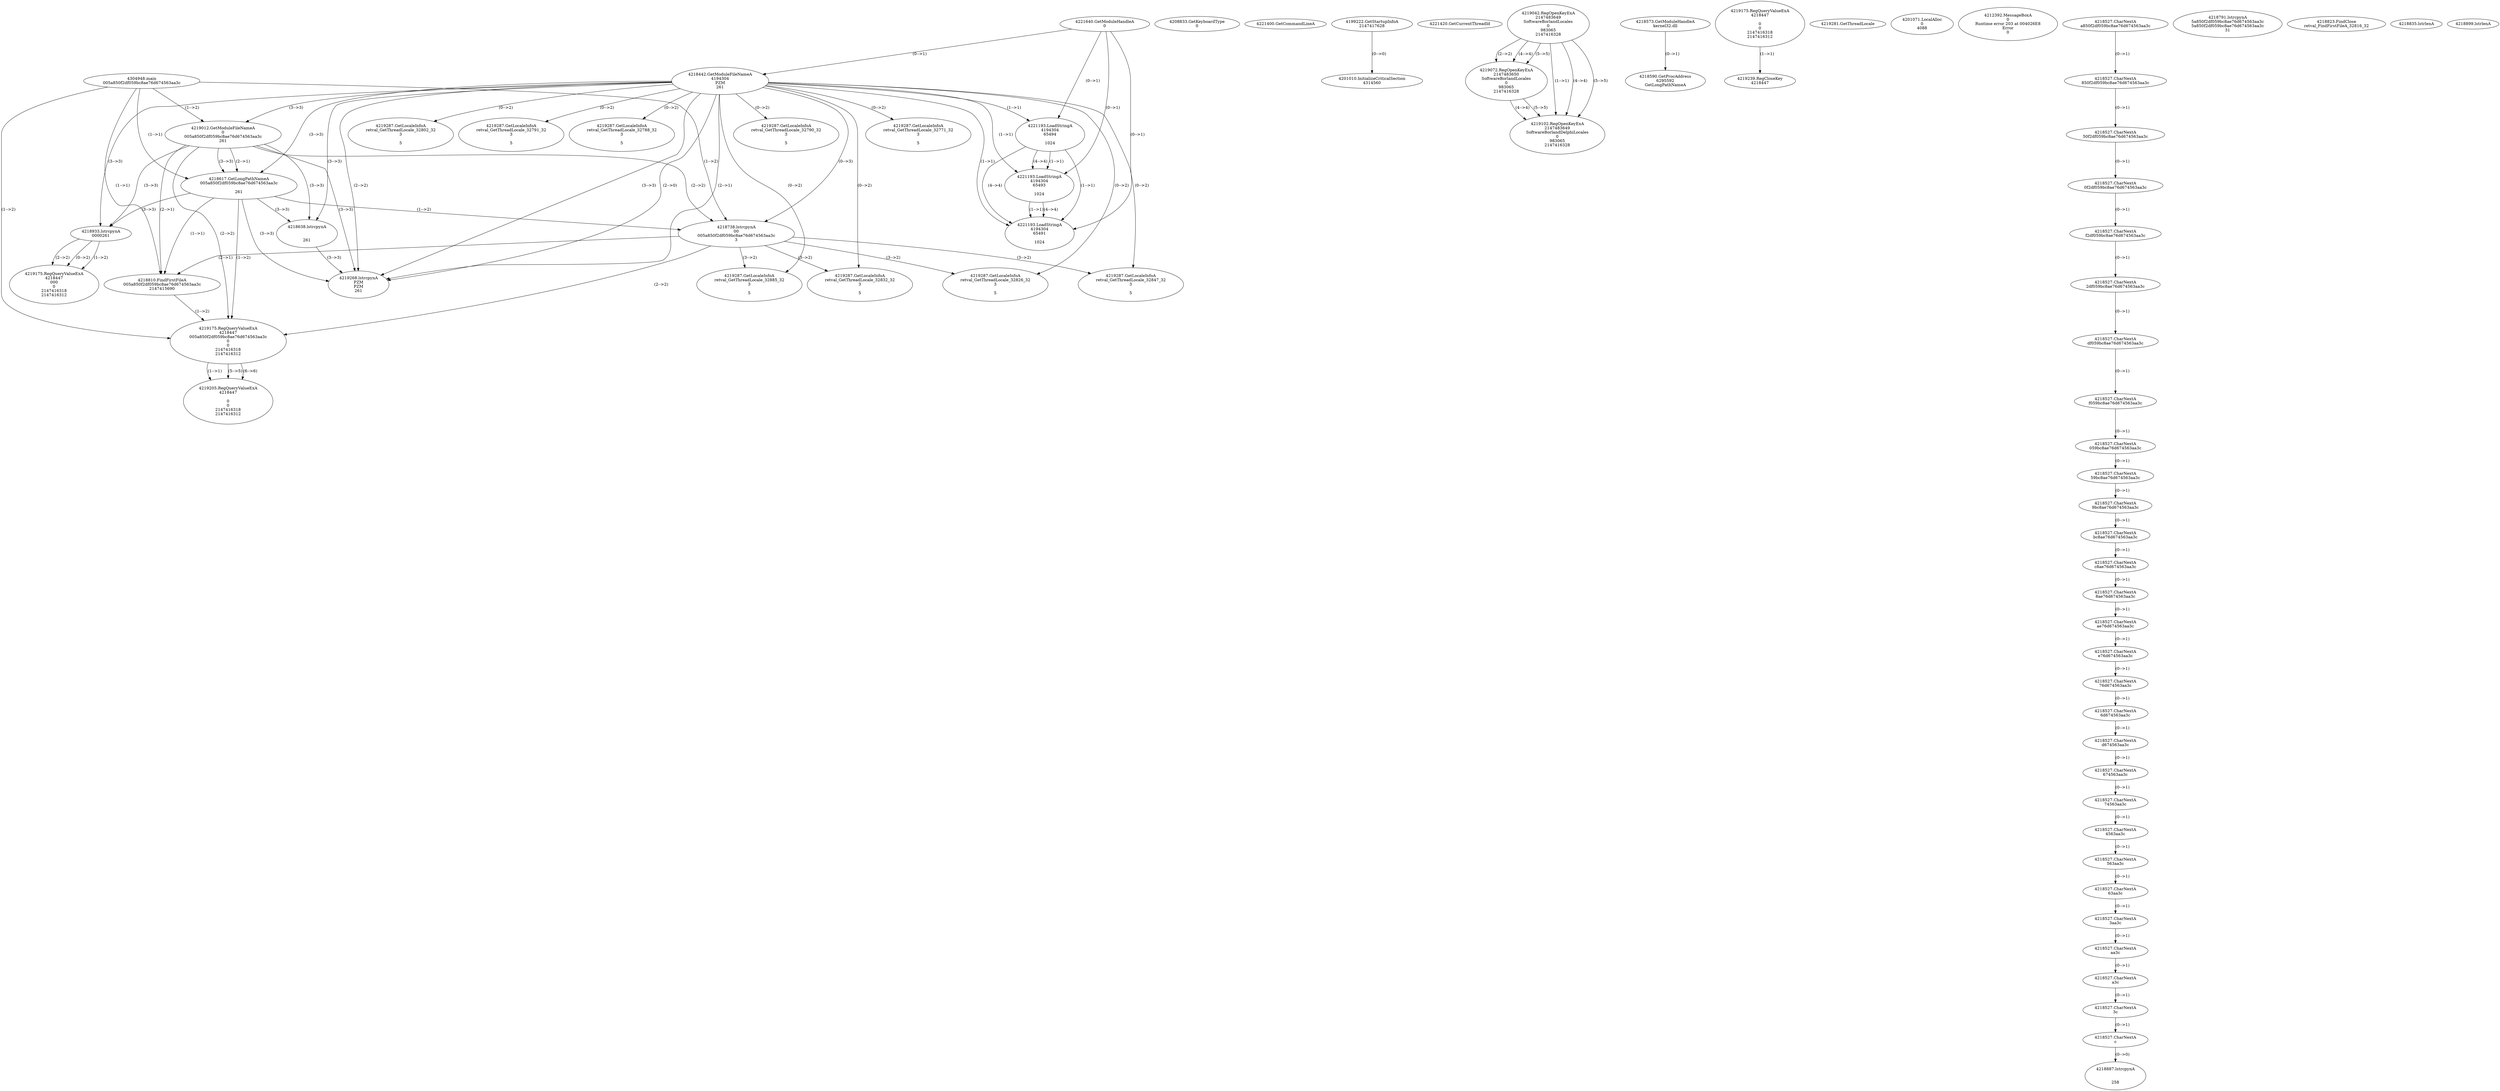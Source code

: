 // Global SCDG with merge call
digraph {
	0 [label="4304948.main
005a850f2df059bc8ae76d674563aa3c"]
	1 [label="4221640.GetModuleHandleA
0"]
	2 [label="4208833.GetKeyboardType
0"]
	3 [label="4221400.GetCommandLineA
"]
	4 [label="4199222.GetStartupInfoA
2147417628"]
	5 [label="4221420.GetCurrentThreadId
"]
	6 [label="4218442.GetModuleFileNameA
4194304
PZM
261"]
	1 -> 6 [label="(0-->1)"]
	7 [label="4219012.GetModuleFileNameA
0
005a850f2df059bc8ae76d674563aa3c
261"]
	0 -> 7 [label="(1-->2)"]
	6 -> 7 [label="(3-->3)"]
	8 [label="4219042.RegOpenKeyExA
2147483649
Software\Borland\Locales
0
983065
2147416328"]
	9 [label="4219072.RegOpenKeyExA
2147483650
Software\Borland\Locales
0
983065
2147416328"]
	8 -> 9 [label="(2-->2)"]
	8 -> 9 [label="(4-->4)"]
	8 -> 9 [label="(5-->5)"]
	10 [label="4218573.GetModuleHandleA
kernel32.dll"]
	11 [label="4218590.GetProcAddress
6295592
GetLongPathNameA"]
	10 -> 11 [label="(0-->1)"]
	12 [label="4218617.GetLongPathNameA
005a850f2df059bc8ae76d674563aa3c

261"]
	0 -> 12 [label="(1-->1)"]
	7 -> 12 [label="(2-->1)"]
	6 -> 12 [label="(3-->3)"]
	7 -> 12 [label="(3-->3)"]
	13 [label="4218638.lstrcpynA


261"]
	6 -> 13 [label="(3-->3)"]
	7 -> 13 [label="(3-->3)"]
	12 -> 13 [label="(3-->3)"]
	14 [label="4219175.RegQueryValueExA
4218447

0
0
2147416318
2147416312"]
	15 [label="4219239.RegCloseKey
4218447"]
	14 -> 15 [label="(1-->1)"]
	16 [label="4219268.lstrcpynA
PZM
PZM
261"]
	6 -> 16 [label="(2-->1)"]
	6 -> 16 [label="(2-->2)"]
	6 -> 16 [label="(3-->3)"]
	7 -> 16 [label="(3-->3)"]
	12 -> 16 [label="(3-->3)"]
	13 -> 16 [label="(3-->3)"]
	6 -> 16 [label="(2-->0)"]
	17 [label="4219281.GetThreadLocale
"]
	18 [label="4219287.GetLocaleInfoA
retval_GetThreadLocale_32790_32
3

5"]
	6 -> 18 [label="(0-->2)"]
	19 [label="4221193.LoadStringA
4194304
65494

1024"]
	1 -> 19 [label="(0-->1)"]
	6 -> 19 [label="(1-->1)"]
	20 [label="4201010.InitializeCriticalSection
4314560"]
	4 -> 20 [label="(0-->0)"]
	21 [label="4201071.LocalAlloc
0
4088"]
	22 [label="4212392.MessageBoxA
0
Runtime error 203 at 004026E8
Error
0"]
	23 [label="4219102.RegOpenKeyExA
2147483649
Software\Borland\Delphi\Locales
0
983065
2147416328"]
	8 -> 23 [label="(1-->1)"]
	8 -> 23 [label="(4-->4)"]
	9 -> 23 [label="(4-->4)"]
	8 -> 23 [label="(5-->5)"]
	9 -> 23 [label="(5-->5)"]
	24 [label="4219287.GetLocaleInfoA
retval_GetThreadLocale_32771_32
3

5"]
	6 -> 24 [label="(0-->2)"]
	25 [label="4221193.LoadStringA
4194304
65493

1024"]
	1 -> 25 [label="(0-->1)"]
	6 -> 25 [label="(1-->1)"]
	19 -> 25 [label="(1-->1)"]
	19 -> 25 [label="(4-->4)"]
	26 [label="4218738.lstrcpynA
00
005a850f2df059bc8ae76d674563aa3c
3"]
	0 -> 26 [label="(1-->2)"]
	7 -> 26 [label="(2-->2)"]
	12 -> 26 [label="(1-->2)"]
	6 -> 26 [label="(0-->3)"]
	27 [label="4218527.CharNextA
a850f2df059bc8ae76d674563aa3c"]
	28 [label="4218527.CharNextA
850f2df059bc8ae76d674563aa3c"]
	27 -> 28 [label="(0-->1)"]
	29 [label="4218527.CharNextA
50f2df059bc8ae76d674563aa3c"]
	28 -> 29 [label="(0-->1)"]
	30 [label="4218527.CharNextA
0f2df059bc8ae76d674563aa3c"]
	29 -> 30 [label="(0-->1)"]
	31 [label="4218527.CharNextA
f2df059bc8ae76d674563aa3c"]
	30 -> 31 [label="(0-->1)"]
	32 [label="4218527.CharNextA
2df059bc8ae76d674563aa3c"]
	31 -> 32 [label="(0-->1)"]
	33 [label="4218527.CharNextA
df059bc8ae76d674563aa3c"]
	32 -> 33 [label="(0-->1)"]
	34 [label="4218527.CharNextA
f059bc8ae76d674563aa3c"]
	33 -> 34 [label="(0-->1)"]
	35 [label="4218527.CharNextA
059bc8ae76d674563aa3c"]
	34 -> 35 [label="(0-->1)"]
	36 [label="4218527.CharNextA
59bc8ae76d674563aa3c"]
	35 -> 36 [label="(0-->1)"]
	37 [label="4218527.CharNextA
9bc8ae76d674563aa3c"]
	36 -> 37 [label="(0-->1)"]
	38 [label="4218527.CharNextA
bc8ae76d674563aa3c"]
	37 -> 38 [label="(0-->1)"]
	39 [label="4218527.CharNextA
c8ae76d674563aa3c"]
	38 -> 39 [label="(0-->1)"]
	40 [label="4218527.CharNextA
8ae76d674563aa3c"]
	39 -> 40 [label="(0-->1)"]
	41 [label="4218527.CharNextA
ae76d674563aa3c"]
	40 -> 41 [label="(0-->1)"]
	42 [label="4218527.CharNextA
e76d674563aa3c"]
	41 -> 42 [label="(0-->1)"]
	43 [label="4218527.CharNextA
76d674563aa3c"]
	42 -> 43 [label="(0-->1)"]
	44 [label="4218527.CharNextA
6d674563aa3c"]
	43 -> 44 [label="(0-->1)"]
	45 [label="4218527.CharNextA
d674563aa3c"]
	44 -> 45 [label="(0-->1)"]
	46 [label="4218527.CharNextA
674563aa3c"]
	45 -> 46 [label="(0-->1)"]
	47 [label="4218527.CharNextA
74563aa3c"]
	46 -> 47 [label="(0-->1)"]
	48 [label="4218527.CharNextA
4563aa3c"]
	47 -> 48 [label="(0-->1)"]
	49 [label="4218527.CharNextA
563aa3c"]
	48 -> 49 [label="(0-->1)"]
	50 [label="4218527.CharNextA
63aa3c"]
	49 -> 50 [label="(0-->1)"]
	51 [label="4218527.CharNextA
3aa3c"]
	50 -> 51 [label="(0-->1)"]
	52 [label="4218527.CharNextA
aa3c"]
	51 -> 52 [label="(0-->1)"]
	53 [label="4218527.CharNextA
a3c"]
	52 -> 53 [label="(0-->1)"]
	54 [label="4218527.CharNextA
3c"]
	53 -> 54 [label="(0-->1)"]
	55 [label="4218527.CharNextA
c"]
	54 -> 55 [label="(0-->1)"]
	56 [label="4218791.lstrcpynA
5a850f2df059bc8ae76d674563aa3c
5a850f2df059bc8ae76d674563aa3c
31"]
	57 [label="4218810.FindFirstFileA
005a850f2df059bc8ae76d674563aa3c
2147415690"]
	0 -> 57 [label="(1-->1)"]
	7 -> 57 [label="(2-->1)"]
	12 -> 57 [label="(1-->1)"]
	26 -> 57 [label="(2-->1)"]
	58 [label="4219175.RegQueryValueExA
4218447
005a850f2df059bc8ae76d674563aa3c
0
0
2147416318
2147416312"]
	0 -> 58 [label="(1-->2)"]
	7 -> 58 [label="(2-->2)"]
	12 -> 58 [label="(1-->2)"]
	26 -> 58 [label="(2-->2)"]
	57 -> 58 [label="(1-->2)"]
	59 [label="4219205.RegQueryValueExA
4218447

0
0
2147416318
2147416312"]
	58 -> 59 [label="(1-->1)"]
	58 -> 59 [label="(5-->5)"]
	58 -> 59 [label="(6-->6)"]
	60 [label="4219287.GetLocaleInfoA
retval_GetThreadLocale_32832_32
3

5"]
	6 -> 60 [label="(0-->2)"]
	26 -> 60 [label="(3-->2)"]
	61 [label="4218823.FindClose
retval_FindFirstFileA_32816_32"]
	62 [label="4218835.lstrlenA
"]
	63 [label="4218887.lstrcpynA


258"]
	55 -> 63 [label="(0-->0)"]
	64 [label="4218899.lstrlenA
"]
	65 [label="4218933.lstrcpynA
00\
00\
261"]
	6 -> 65 [label="(3-->3)"]
	7 -> 65 [label="(3-->3)"]
	12 -> 65 [label="(3-->3)"]
	66 [label="4219175.RegQueryValueExA
4218447
00\
0
0
2147416318
2147416312"]
	65 -> 66 [label="(1-->2)"]
	65 -> 66 [label="(2-->2)"]
	65 -> 66 [label="(0-->2)"]
	67 [label="4219287.GetLocaleInfoA
retval_GetThreadLocale_32885_32
3

5"]
	6 -> 67 [label="(0-->2)"]
	26 -> 67 [label="(3-->2)"]
	68 [label="4219287.GetLocaleInfoA
retval_GetThreadLocale_32847_32
3

5"]
	6 -> 68 [label="(0-->2)"]
	26 -> 68 [label="(3-->2)"]
	69 [label="4221193.LoadStringA
4194304
65491

1024"]
	1 -> 69 [label="(0-->1)"]
	6 -> 69 [label="(1-->1)"]
	19 -> 69 [label="(1-->1)"]
	25 -> 69 [label="(1-->1)"]
	19 -> 69 [label="(4-->4)"]
	25 -> 69 [label="(4-->4)"]
	70 [label="4219287.GetLocaleInfoA
retval_GetThreadLocale_32802_32
3

5"]
	6 -> 70 [label="(0-->2)"]
	71 [label="4219287.GetLocaleInfoA
retval_GetThreadLocale_32826_32
3

5"]
	6 -> 71 [label="(0-->2)"]
	26 -> 71 [label="(3-->2)"]
	72 [label="4219287.GetLocaleInfoA
retval_GetThreadLocale_32791_32
3

5"]
	6 -> 72 [label="(0-->2)"]
	73 [label="4219287.GetLocaleInfoA
retval_GetThreadLocale_32788_32
3

5"]
	6 -> 73 [label="(0-->2)"]
}
